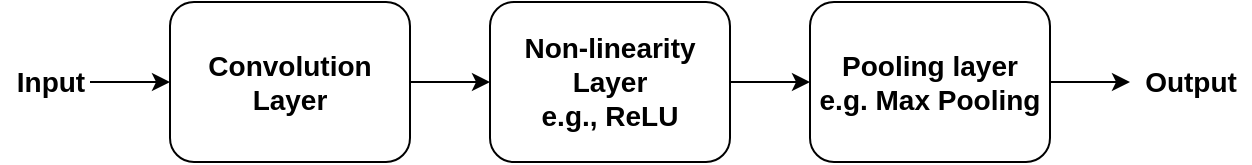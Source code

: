 <mxfile version="14.6.13" type="github">
  <diagram id="3FXjD90p1GLkm7gk-d1G" name="Page-1">
    <mxGraphModel dx="870" dy="594" grid="1" gridSize="10" guides="1" tooltips="1" connect="1" arrows="1" fold="1" page="1" pageScale="1" pageWidth="827" pageHeight="1169" math="0" shadow="0">
      <root>
        <mxCell id="0" />
        <mxCell id="1" parent="0" />
        <mxCell id="YXcMhOeYTlEtb1JZPil7-6" style="edgeStyle=orthogonalEdgeStyle;rounded=0;orthogonalLoop=1;jettySize=auto;html=1;exitX=1;exitY=0.5;exitDx=0;exitDy=0;entryX=0;entryY=0.5;entryDx=0;entryDy=0;fontSize=14;fontStyle=1" edge="1" parent="1" source="YXcMhOeYTlEtb1JZPil7-3" target="YXcMhOeYTlEtb1JZPil7-4">
          <mxGeometry relative="1" as="geometry" />
        </mxCell>
        <mxCell id="YXcMhOeYTlEtb1JZPil7-8" style="edgeStyle=orthogonalEdgeStyle;rounded=0;orthogonalLoop=1;jettySize=auto;html=1;exitX=0;exitY=0.5;exitDx=0;exitDy=0;fontSize=14;endArrow=none;endFill=0;startArrow=classic;startFill=1;fontStyle=1" edge="1" parent="1" source="YXcMhOeYTlEtb1JZPil7-3">
          <mxGeometry relative="1" as="geometry">
            <mxPoint x="160" y="240" as="targetPoint" />
          </mxGeometry>
        </mxCell>
        <mxCell id="YXcMhOeYTlEtb1JZPil7-3" value="Convolution Layer" style="rounded=1;whiteSpace=wrap;html=1;fontStyle=1;fontSize=14;" vertex="1" parent="1">
          <mxGeometry x="200" y="200" width="120" height="80" as="geometry" />
        </mxCell>
        <mxCell id="YXcMhOeYTlEtb1JZPil7-7" style="edgeStyle=orthogonalEdgeStyle;rounded=0;orthogonalLoop=1;jettySize=auto;html=1;exitX=1;exitY=0.5;exitDx=0;exitDy=0;entryX=0;entryY=0.5;entryDx=0;entryDy=0;fontSize=14;fontStyle=1" edge="1" parent="1" source="YXcMhOeYTlEtb1JZPil7-4" target="YXcMhOeYTlEtb1JZPil7-5">
          <mxGeometry relative="1" as="geometry" />
        </mxCell>
        <mxCell id="YXcMhOeYTlEtb1JZPil7-4" value="Non-linearity Layer&lt;br style=&quot;font-size: 14px;&quot;&gt;e.g., ReLU" style="rounded=1;whiteSpace=wrap;html=1;fontStyle=1;fontSize=14;" vertex="1" parent="1">
          <mxGeometry x="360" y="200" width="120" height="80" as="geometry" />
        </mxCell>
        <mxCell id="YXcMhOeYTlEtb1JZPil7-9" style="edgeStyle=orthogonalEdgeStyle;rounded=0;orthogonalLoop=1;jettySize=auto;html=1;exitX=1;exitY=0.5;exitDx=0;exitDy=0;fontSize=14;fontStyle=1" edge="1" parent="1" source="YXcMhOeYTlEtb1JZPil7-5">
          <mxGeometry relative="1" as="geometry">
            <mxPoint x="680" y="240" as="targetPoint" />
          </mxGeometry>
        </mxCell>
        <mxCell id="YXcMhOeYTlEtb1JZPil7-5" value="Pooling layer&lt;br style=&quot;font-size: 14px;&quot;&gt;e.g. Max Pooling" style="rounded=1;whiteSpace=wrap;html=1;fontStyle=1;fontSize=14;" vertex="1" parent="1">
          <mxGeometry x="520" y="200" width="120" height="80" as="geometry" />
        </mxCell>
        <mxCell id="YXcMhOeYTlEtb1JZPil7-10" value="Input" style="text;html=1;align=center;verticalAlign=middle;resizable=0;points=[];autosize=1;strokeColor=none;fontSize=14;fontStyle=1" vertex="1" parent="1">
          <mxGeometry x="115" y="230" width="50" height="20" as="geometry" />
        </mxCell>
        <mxCell id="YXcMhOeYTlEtb1JZPil7-11" value="Output" style="text;html=1;align=center;verticalAlign=middle;resizable=0;points=[];autosize=1;strokeColor=none;fontSize=14;fontStyle=1" vertex="1" parent="1">
          <mxGeometry x="680" y="230" width="60" height="20" as="geometry" />
        </mxCell>
      </root>
    </mxGraphModel>
  </diagram>
</mxfile>
